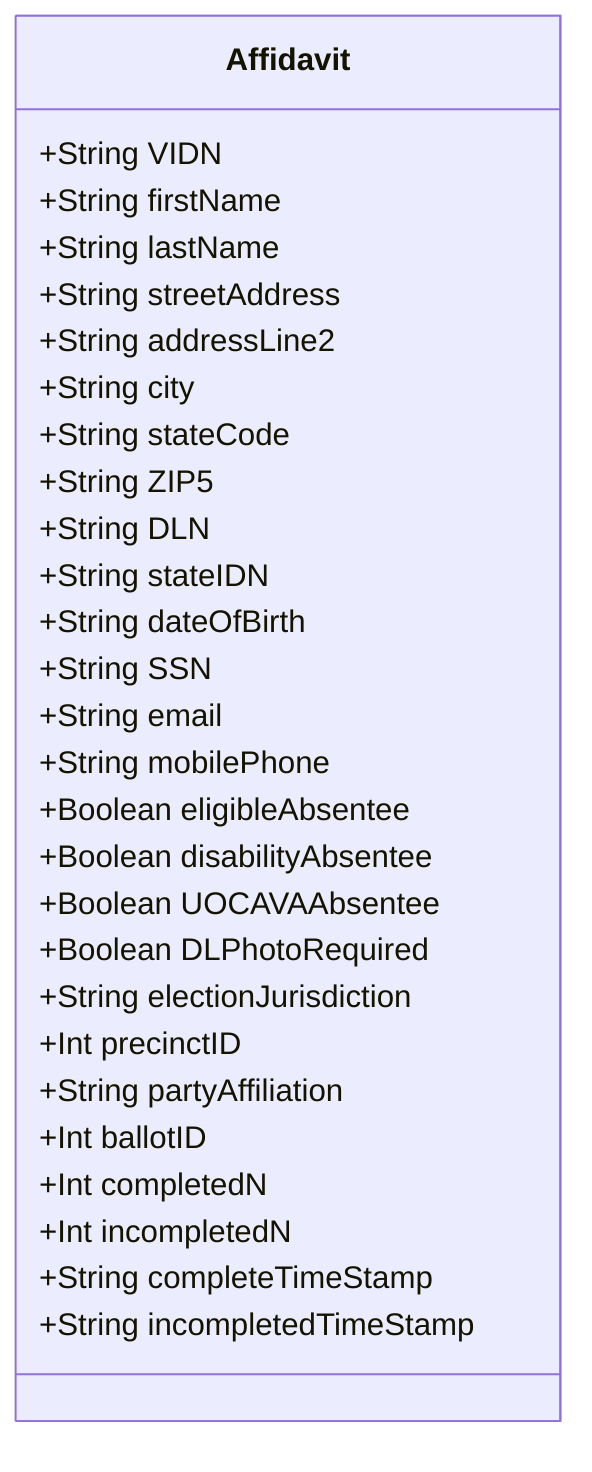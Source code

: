 classDiagram
   class Affidavit{
   +String VIDN
   +String firstName
   +String lastName
   +String streetAddress
   +String addressLine2
   +String city
   +String stateCode
   +String ZIP5
   +String DLN
   +String stateIDN
   +String dateOfBirth
   +String SSN
   +String email
   +String mobilePhone
   +Boolean eligibleAbsentee
   +Boolean disabilityAbsentee
   +Boolean UOCAVAAbsentee
   +Boolean DLPhotoRequired
   +String electionJurisdiction
   +Int precinctID
   +String partyAffiliation
   +Int ballotID
   +Int completedN
   +Int incompletedN
   +String completeTimeStamp
   +String incompletedTimeStamp
}